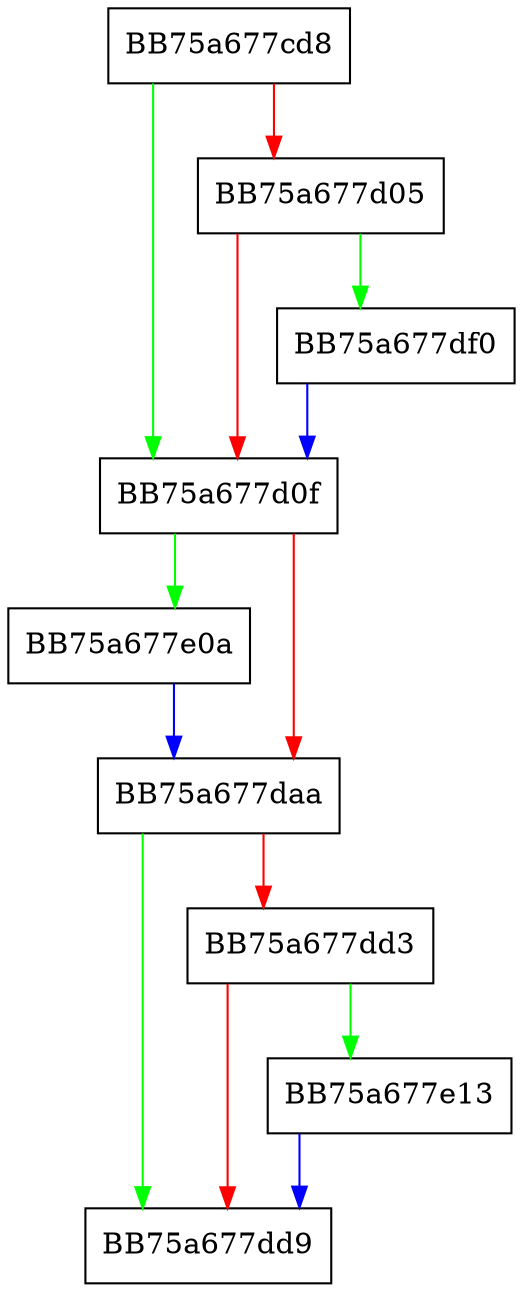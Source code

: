 digraph Scan {
  node [shape="box"];
  graph [splines=ortho];
  BB75a677cd8 -> BB75a677d0f [color="green"];
  BB75a677cd8 -> BB75a677d05 [color="red"];
  BB75a677d05 -> BB75a677df0 [color="green"];
  BB75a677d05 -> BB75a677d0f [color="red"];
  BB75a677d0f -> BB75a677e0a [color="green"];
  BB75a677d0f -> BB75a677daa [color="red"];
  BB75a677daa -> BB75a677dd9 [color="green"];
  BB75a677daa -> BB75a677dd3 [color="red"];
  BB75a677dd3 -> BB75a677e13 [color="green"];
  BB75a677dd3 -> BB75a677dd9 [color="red"];
  BB75a677df0 -> BB75a677d0f [color="blue"];
  BB75a677e0a -> BB75a677daa [color="blue"];
  BB75a677e13 -> BB75a677dd9 [color="blue"];
}